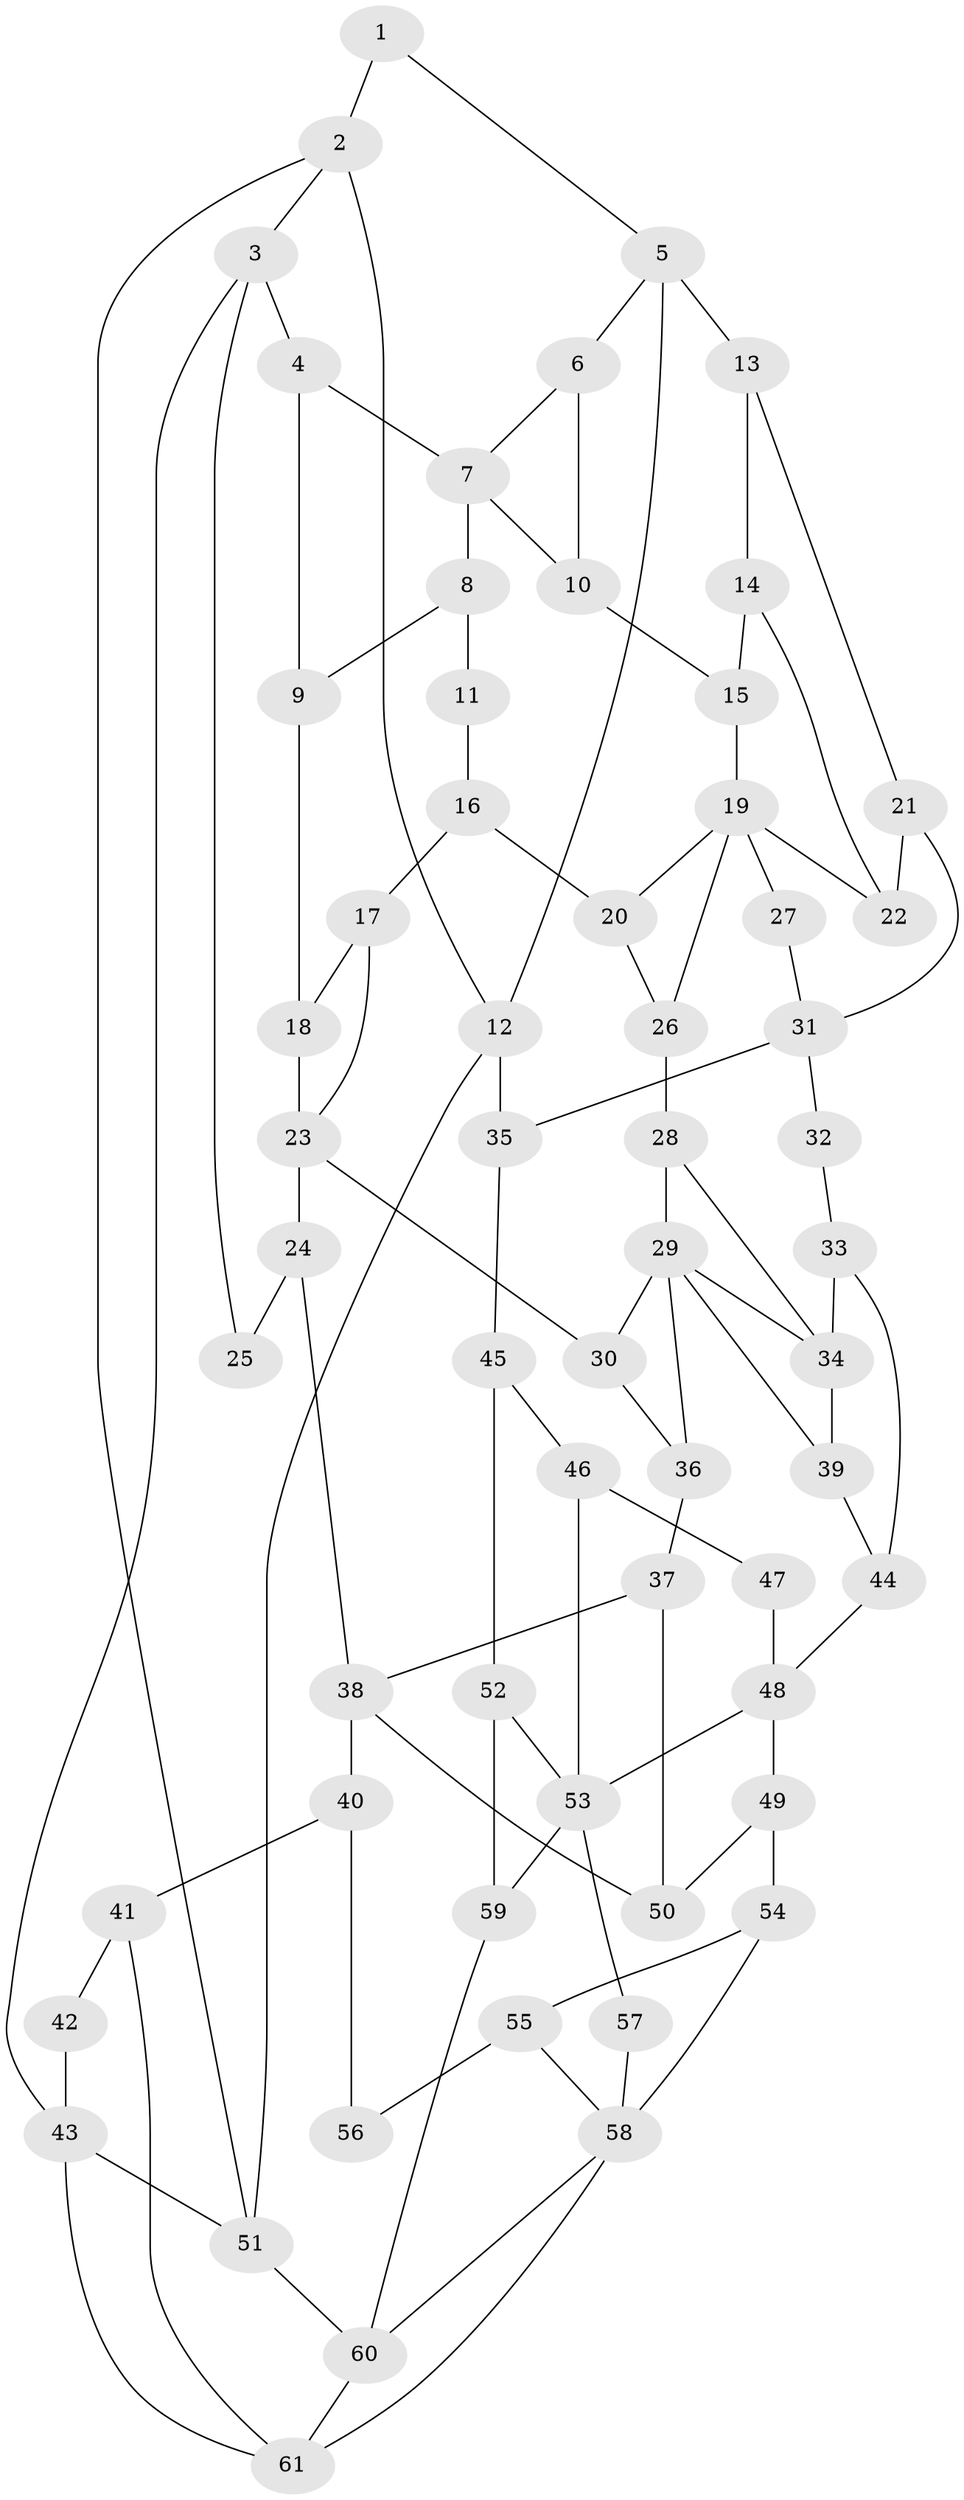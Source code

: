 // original degree distribution, {3: 0.01639344262295082, 6: 0.23770491803278687, 5: 0.4918032786885246, 4: 0.2540983606557377}
// Generated by graph-tools (version 1.1) at 2025/43/03/06/25 01:43:21]
// undirected, 61 vertices, 98 edges
graph export_dot {
graph [start="1"]
  node [color=gray90,style=filled];
  1;
  2;
  3;
  4;
  5;
  6;
  7;
  8;
  9;
  10;
  11;
  12;
  13;
  14;
  15;
  16;
  17;
  18;
  19;
  20;
  21;
  22;
  23;
  24;
  25;
  26;
  27;
  28;
  29;
  30;
  31;
  32;
  33;
  34;
  35;
  36;
  37;
  38;
  39;
  40;
  41;
  42;
  43;
  44;
  45;
  46;
  47;
  48;
  49;
  50;
  51;
  52;
  53;
  54;
  55;
  56;
  57;
  58;
  59;
  60;
  61;
  1 -- 2 [weight=1.0];
  1 -- 5 [weight=1.0];
  2 -- 3 [weight=1.0];
  2 -- 12 [weight=1.0];
  2 -- 51 [weight=1.0];
  3 -- 4 [weight=1.0];
  3 -- 25 [weight=1.0];
  3 -- 43 [weight=1.0];
  4 -- 7 [weight=1.0];
  4 -- 9 [weight=1.0];
  5 -- 6 [weight=1.0];
  5 -- 12 [weight=1.0];
  5 -- 13 [weight=2.0];
  6 -- 7 [weight=1.0];
  6 -- 10 [weight=1.0];
  7 -- 8 [weight=3.0];
  7 -- 10 [weight=1.0];
  8 -- 9 [weight=1.0];
  8 -- 11 [weight=2.0];
  9 -- 18 [weight=1.0];
  10 -- 15 [weight=1.0];
  11 -- 16 [weight=1.0];
  12 -- 35 [weight=2.0];
  12 -- 51 [weight=1.0];
  13 -- 14 [weight=1.0];
  13 -- 21 [weight=1.0];
  14 -- 15 [weight=1.0];
  14 -- 22 [weight=1.0];
  15 -- 19 [weight=1.0];
  16 -- 17 [weight=1.0];
  16 -- 20 [weight=1.0];
  17 -- 18 [weight=1.0];
  17 -- 23 [weight=1.0];
  18 -- 23 [weight=1.0];
  19 -- 20 [weight=1.0];
  19 -- 22 [weight=1.0];
  19 -- 26 [weight=1.0];
  19 -- 27 [weight=2.0];
  20 -- 26 [weight=1.0];
  21 -- 22 [weight=1.0];
  21 -- 31 [weight=1.0];
  23 -- 24 [weight=2.0];
  23 -- 30 [weight=1.0];
  24 -- 25 [weight=2.0];
  24 -- 38 [weight=2.0];
  26 -- 28 [weight=1.0];
  27 -- 31 [weight=1.0];
  28 -- 29 [weight=2.0];
  28 -- 34 [weight=1.0];
  29 -- 30 [weight=1.0];
  29 -- 34 [weight=1.0];
  29 -- 36 [weight=1.0];
  29 -- 39 [weight=1.0];
  30 -- 36 [weight=1.0];
  31 -- 32 [weight=2.0];
  31 -- 35 [weight=2.0];
  32 -- 33 [weight=2.0];
  33 -- 34 [weight=2.0];
  33 -- 44 [weight=1.0];
  34 -- 39 [weight=1.0];
  35 -- 45 [weight=2.0];
  36 -- 37 [weight=1.0];
  37 -- 38 [weight=1.0];
  37 -- 50 [weight=1.0];
  38 -- 40 [weight=2.0];
  38 -- 50 [weight=1.0];
  39 -- 44 [weight=1.0];
  40 -- 41 [weight=2.0];
  40 -- 56 [weight=2.0];
  41 -- 42 [weight=2.0];
  41 -- 61 [weight=1.0];
  42 -- 43 [weight=1.0];
  43 -- 51 [weight=1.0];
  43 -- 61 [weight=1.0];
  44 -- 48 [weight=2.0];
  45 -- 46 [weight=1.0];
  45 -- 52 [weight=3.0];
  46 -- 47 [weight=1.0];
  46 -- 53 [weight=1.0];
  47 -- 48 [weight=2.0];
  48 -- 49 [weight=1.0];
  48 -- 53 [weight=1.0];
  49 -- 50 [weight=1.0];
  49 -- 54 [weight=1.0];
  51 -- 60 [weight=1.0];
  52 -- 53 [weight=1.0];
  52 -- 59 [weight=2.0];
  53 -- 57 [weight=2.0];
  53 -- 59 [weight=1.0];
  54 -- 55 [weight=1.0];
  54 -- 58 [weight=1.0];
  55 -- 56 [weight=1.0];
  55 -- 58 [weight=1.0];
  57 -- 58 [weight=2.0];
  58 -- 60 [weight=1.0];
  58 -- 61 [weight=1.0];
  59 -- 60 [weight=1.0];
  60 -- 61 [weight=1.0];
}
